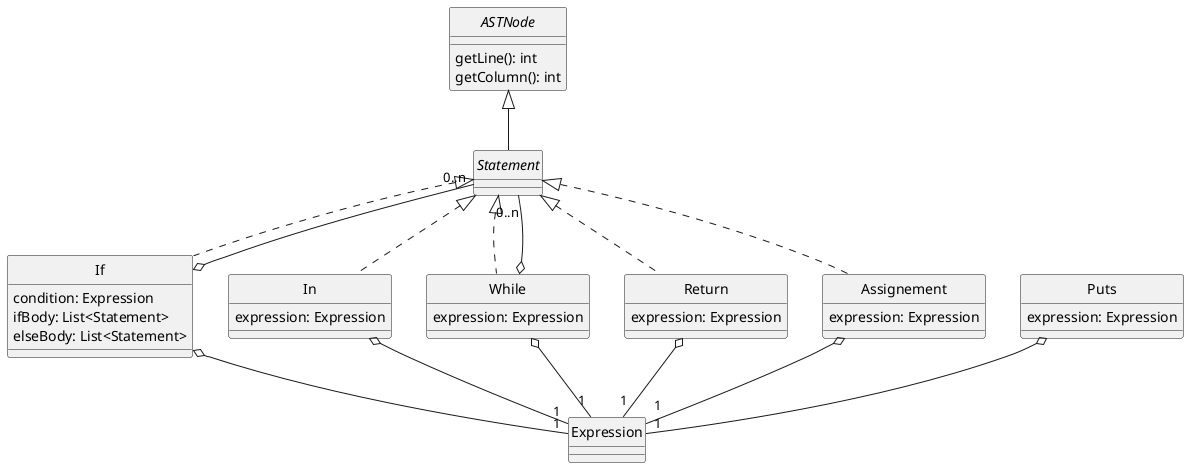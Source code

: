 @startuml Statements
skinparam style strictuml
skinparam monochrome true


interface ASTNode {
    getLine(): int
    getColumn(): int
}

interface Statement

class If {
    condition: Expression
    ifBody: List<Statement>
    elseBody: List<Statement>
}

class Puts {
    expression: Expression
}

class In {
    expression: Expression
}

class While {
    expression: Expression
}

class Return {
    expression: Expression
}

class Assignement {
    expression: Expression
}

ASTNode <|-- Statement
Statement <|.. If
Statement <|.. In
Statement <|.. While
Statement <|.. Return
Statement <|.. Assignement

If o-- "1" Expression
Puts o-- "1" Expression
While o-- "1" Expression
In o-- "1" Expression
Return o-- "1" Expression
Assignement o-- "1" Expression
If o-- "0..n" Statement
While o-- "0..n" Statement


@enduml
